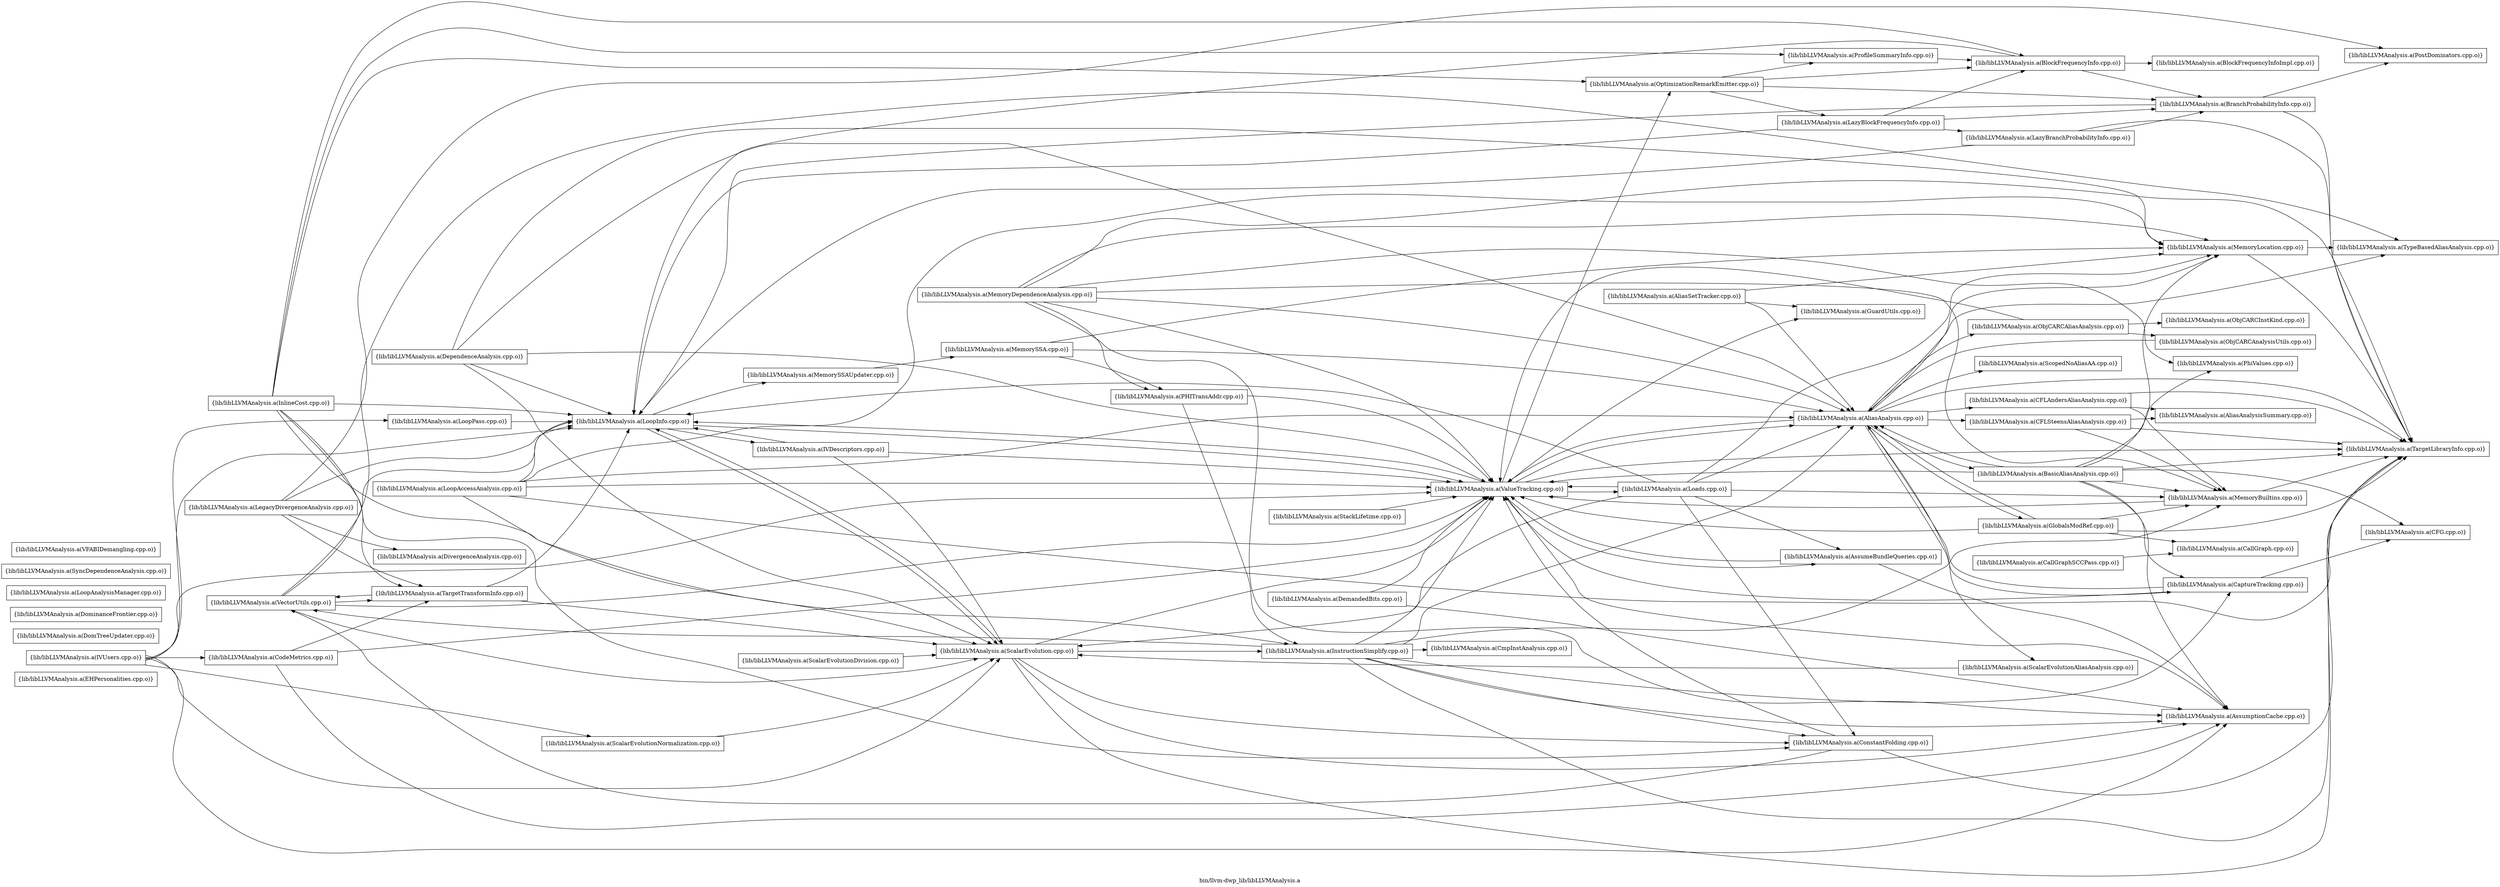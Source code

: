 digraph "bin/llvm-dwp_lib/libLLVMAnalysis.a" {
	label="bin/llvm-dwp_lib/libLLVMAnalysis.a";
	rankdir=LR;

	Node0x55f302697628 [shape=record,shape=box,group=0,label="{lib/libLLVMAnalysis.a(EHPersonalities.cpp.o)}"];
	Node0x55f3026906e8 [shape=record,shape=box,group=0,label="{lib/libLLVMAnalysis.a(VectorUtils.cpp.o)}"];
	Node0x55f3026906e8 -> Node0x55f302693758;
	Node0x55f3026906e8 -> Node0x55f30268aab8;
	Node0x55f3026906e8 -> Node0x55f302692768;
	Node0x55f3026906e8 -> Node0x55f302691a98;
	Node0x55f3026906e8 -> Node0x55f302690b98;
	Node0x55f302692768 [shape=record,shape=box,group=0,label="{lib/libLLVMAnalysis.a(TargetTransformInfo.cpp.o)}"];
	Node0x55f302692768 -> Node0x55f302693758;
	Node0x55f302692768 -> Node0x55f30268aab8;
	Node0x55f302692768 -> Node0x55f3026906e8;
	Node0x55f302690b98 [shape=record,shape=box,group=0,label="{lib/libLLVMAnalysis.a(ValueTracking.cpp.o)}"];
	Node0x55f302690b98 -> Node0x55f30269c308;
	Node0x55f302690b98 -> Node0x55f30268cef8;
	Node0x55f302690b98 -> Node0x55f302698988;
	Node0x55f302690b98 -> Node0x55f302695788;
	Node0x55f302690b98 -> Node0x55f302694338;
	Node0x55f302690b98 -> Node0x55f302693758;
	Node0x55f302690b98 -> Node0x55f30268d628;
	Node0x55f302690b98 -> Node0x55f3026929e8;
	Node0x55f30268a388 [shape=record,shape=box,group=0,label="{lib/libLLVMAnalysis.a(ProfileSummaryInfo.cpp.o)}"];
	Node0x55f30268a388 -> Node0x55f30269a288;
	Node0x55f30269c308 [shape=record,shape=box,group=0,label="{lib/libLLVMAnalysis.a(AliasAnalysis.cpp.o)}"];
	Node0x55f30269c308 -> Node0x55f302698668;
	Node0x55f30269c308 -> Node0x55f30269ac38;
	Node0x55f30269c308 -> Node0x55f30269cc18;
	Node0x55f30269c308 -> Node0x55f302699798;
	Node0x55f30269c308 -> Node0x55f3026978f8;
	Node0x55f30269c308 -> Node0x55f302694c48;
	Node0x55f30269c308 -> Node0x55f30269a1e8;
	Node0x55f30269c308 -> Node0x55f30268b238;
	Node0x55f30269c308 -> Node0x55f3026929e8;
	Node0x55f30269c308 -> Node0x55f302691a98;
	Node0x55f30269c308 -> Node0x55f302691868;
	Node0x55f30269c308 -> Node0x55f302690b98;
	Node0x55f302698de8 [shape=record,shape=box,group=0,label="{lib/libLLVMAnalysis.a(DomTreeUpdater.cpp.o)}"];
	Node0x55f302693758 [shape=record,shape=box,group=0,label="{lib/libLLVMAnalysis.a(LoopInfo.cpp.o)}"];
	Node0x55f302693758 -> Node0x55f302696408;
	Node0x55f302693758 -> Node0x55f302696638;
	Node0x55f302693758 -> Node0x55f30268aab8;
	Node0x55f302693758 -> Node0x55f302690b98;
	Node0x55f30268aab8 [shape=record,shape=box,group=0,label="{lib/libLLVMAnalysis.a(ScalarEvolution.cpp.o)}"];
	Node0x55f30268aab8 -> Node0x55f302698988;
	Node0x55f30268aab8 -> Node0x55f302699f18;
	Node0x55f30268aab8 -> Node0x55f30268f658;
	Node0x55f30268aab8 -> Node0x55f302693758;
	Node0x55f30268aab8 -> Node0x55f3026929e8;
	Node0x55f30268aab8 -> Node0x55f302690b98;
	Node0x55f302699f18 [shape=record,shape=box,group=0,label="{lib/libLLVMAnalysis.a(ConstantFolding.cpp.o)}"];
	Node0x55f302699f18 -> Node0x55f3026929e8;
	Node0x55f302699f18 -> Node0x55f302690b98;
	Node0x55f302699f18 -> Node0x55f3026906e8;
	Node0x55f30269a288 [shape=record,shape=box,group=0,label="{lib/libLLVMAnalysis.a(BlockFrequencyInfo.cpp.o)}"];
	Node0x55f30269a288 -> Node0x55f302699e78;
	Node0x55f30269a288 -> Node0x55f3026991f8;
	Node0x55f30269a288 -> Node0x55f302693758;
	Node0x55f3026991f8 [shape=record,shape=box,group=0,label="{lib/libLLVMAnalysis.a(BranchProbabilityInfo.cpp.o)}"];
	Node0x55f3026991f8 -> Node0x55f302693758;
	Node0x55f3026991f8 -> Node0x55f30268c408;
	Node0x55f3026991f8 -> Node0x55f3026929e8;
	Node0x55f30268d628 [shape=record,shape=box,group=0,label="{lib/libLLVMAnalysis.a(OptimizationRemarkEmitter.cpp.o)}"];
	Node0x55f30268d628 -> Node0x55f30269a288;
	Node0x55f30268d628 -> Node0x55f3026991f8;
	Node0x55f30268d628 -> Node0x55f302697588;
	Node0x55f30268d628 -> Node0x55f30268a388;
	Node0x55f302691a98 [shape=record,shape=box,group=0,label="{lib/libLLVMAnalysis.a(TypeBasedAliasAnalysis.cpp.o)}"];
	Node0x55f302697588 [shape=record,shape=box,group=0,label="{lib/libLLVMAnalysis.a(LazyBlockFrequencyInfo.cpp.o)}"];
	Node0x55f302697588 -> Node0x55f30269a288;
	Node0x55f302697588 -> Node0x55f3026991f8;
	Node0x55f302697588 -> Node0x55f302697bc8;
	Node0x55f302697588 -> Node0x55f302693758;
	Node0x55f3026929e8 [shape=record,shape=box,group=0,label="{lib/libLLVMAnalysis.a(TargetLibraryInfo.cpp.o)}"];
	Node0x55f302695aa8 [shape=record,shape=box,group=0,label="{lib/libLLVMAnalysis.a(LegacyDivergenceAnalysis.cpp.o)}"];
	Node0x55f302695aa8 -> Node0x55f3026962c8;
	Node0x55f302695aa8 -> Node0x55f302693758;
	Node0x55f302695aa8 -> Node0x55f30268c408;
	Node0x55f302695aa8 -> Node0x55f302692768;
	Node0x55f30269b8b8 [shape=record,shape=box,group=0,label="{lib/libLLVMAnalysis.a(CFG.cpp.o)}"];
	Node0x55f302699e78 [shape=record,shape=box,group=0,label="{lib/libLLVMAnalysis.a(BlockFrequencyInfoImpl.cpp.o)}"];
	Node0x55f302698668 [shape=record,shape=box,group=0,label="{lib/libLLVMAnalysis.a(BasicAliasAnalysis.cpp.o)}"];
	Node0x55f302698668 -> Node0x55f30269c308;
	Node0x55f302698668 -> Node0x55f302698988;
	Node0x55f302698668 -> Node0x55f30269b8b8;
	Node0x55f302698668 -> Node0x55f302699798;
	Node0x55f302698668 -> Node0x55f3026953c8;
	Node0x55f302698668 -> Node0x55f302694c48;
	Node0x55f302698668 -> Node0x55f30268bc88;
	Node0x55f302698668 -> Node0x55f3026929e8;
	Node0x55f302698668 -> Node0x55f302690b98;
	Node0x55f302696b38 [shape=record,shape=box,group=0,label="{lib/libLLVMAnalysis.a(DominanceFrontier.cpp.o)}"];
	Node0x55f3026978f8 [shape=record,shape=box,group=0,label="{lib/libLLVMAnalysis.a(GlobalsModRef.cpp.o)}"];
	Node0x55f3026978f8 -> Node0x55f30269c308;
	Node0x55f3026978f8 -> Node0x55f30269c268;
	Node0x55f3026978f8 -> Node0x55f3026953c8;
	Node0x55f3026978f8 -> Node0x55f3026929e8;
	Node0x55f3026978f8 -> Node0x55f302690b98;
	Node0x55f30268e168 [shape=record,shape=box,group=0,label="{lib/libLLVMAnalysis.a(IVUsers.cpp.o)}"];
	Node0x55f30268e168 -> Node0x55f302698988;
	Node0x55f30268e168 -> Node0x55f3026902d8;
	Node0x55f30268e168 -> Node0x55f302693758;
	Node0x55f30268e168 -> Node0x55f302692f88;
	Node0x55f30268e168 -> Node0x55f30268aab8;
	Node0x55f30268e168 -> Node0x55f302689528;
	Node0x55f30268e168 -> Node0x55f302690b98;
	Node0x55f302695418 [shape=record,shape=box,group=0,label="{lib/libLLVMAnalysis.a(MemoryDependenceAnalysis.cpp.o)}"];
	Node0x55f302695418 -> Node0x55f30269c308;
	Node0x55f302695418 -> Node0x55f302698988;
	Node0x55f302695418 -> Node0x55f3026953c8;
	Node0x55f302695418 -> Node0x55f302694c48;
	Node0x55f302695418 -> Node0x55f30268dc68;
	Node0x55f302695418 -> Node0x55f30268bc88;
	Node0x55f302695418 -> Node0x55f3026929e8;
	Node0x55f302695418 -> Node0x55f302690b98;
	Node0x55f30268b238 [shape=record,shape=box,group=0,label="{lib/libLLVMAnalysis.a(ScalarEvolutionAliasAnalysis.cpp.o)}"];
	Node0x55f30268b238 -> Node0x55f30268aab8;
	Node0x55f302694338 [shape=record,shape=box,group=0,label="{lib/libLLVMAnalysis.a(Loads.cpp.o)}"];
	Node0x55f302694338 -> Node0x55f30269c308;
	Node0x55f302694338 -> Node0x55f30268cef8;
	Node0x55f302694338 -> Node0x55f302699f18;
	Node0x55f302694338 -> Node0x55f302693758;
	Node0x55f302694338 -> Node0x55f3026953c8;
	Node0x55f302694338 -> Node0x55f302694c48;
	Node0x55f302694338 -> Node0x55f30268aab8;
	Node0x55f302694338 -> Node0x55f302690b98;
	Node0x55f302694c48 [shape=record,shape=box,group=0,label="{lib/libLLVMAnalysis.a(MemoryLocation.cpp.o)}"];
	Node0x55f302694c48 -> Node0x55f3026929e8;
	Node0x55f302694c48 -> Node0x55f302691a98;
	Node0x55f30269ac38 [shape=record,shape=box,group=0,label="{lib/libLLVMAnalysis.a(CFLAndersAliasAnalysis.cpp.o)}"];
	Node0x55f30269ac38 -> Node0x55f30269a648;
	Node0x55f30269ac38 -> Node0x55f3026953c8;
	Node0x55f30269ac38 -> Node0x55f3026929e8;
	Node0x55f30269cc18 [shape=record,shape=box,group=0,label="{lib/libLLVMAnalysis.a(CFLSteensAliasAnalysis.cpp.o)}"];
	Node0x55f30269cc18 -> Node0x55f30269a648;
	Node0x55f30269cc18 -> Node0x55f3026953c8;
	Node0x55f30269cc18 -> Node0x55f3026929e8;
	Node0x55f302699338 [shape=record,shape=box,group=0,label="{lib/libLLVMAnalysis.a(CallGraphSCCPass.cpp.o)}"];
	Node0x55f302699338 -> Node0x55f30269c268;
	Node0x55f302691868 [shape=record,shape=box,group=0,label="{lib/libLLVMAnalysis.a(ScopedNoAliasAA.cpp.o)}"];
	Node0x55f30268f658 [shape=record,shape=box,group=0,label="{lib/libLLVMAnalysis.a(InstructionSimplify.cpp.o)}"];
	Node0x55f30268f658 -> Node0x55f30269c308;
	Node0x55f30268f658 -> Node0x55f302698988;
	Node0x55f30268f658 -> Node0x55f302699798;
	Node0x55f30268f658 -> Node0x55f302699f18;
	Node0x55f30268f658 -> Node0x55f302696e08;
	Node0x55f30268f658 -> Node0x55f3026953c8;
	Node0x55f30268f658 -> Node0x55f3026929e8;
	Node0x55f30268f658 -> Node0x55f302690b98;
	Node0x55f30268f658 -> Node0x55f3026906e8;
	Node0x55f302698988 [shape=record,shape=box,group=0,label="{lib/libLLVMAnalysis.a(AssumptionCache.cpp.o)}"];
	Node0x55f302697218 [shape=record,shape=box,group=0,label="{lib/libLLVMAnalysis.a(MemorySSA.cpp.o)}"];
	Node0x55f302697218 -> Node0x55f30269c308;
	Node0x55f302697218 -> Node0x55f302694c48;
	Node0x55f302697218 -> Node0x55f30268dc68;
	Node0x55f302696638 [shape=record,shape=box,group=0,label="{lib/libLLVMAnalysis.a(MemorySSAUpdater.cpp.o)}"];
	Node0x55f302696638 -> Node0x55f302697218;
	Node0x55f30268cea8 [shape=record,shape=box,group=0,label="{lib/libLLVMAnalysis.a(ObjCARCInstKind.cpp.o)}"];
	Node0x55f30268fc48 [shape=record,shape=box,group=0,label="{lib/libLLVMAnalysis.a(InlineCost.cpp.o)}"];
	Node0x55f30268fc48 -> Node0x55f30269a288;
	Node0x55f30268fc48 -> Node0x55f302699f18;
	Node0x55f30268fc48 -> Node0x55f30268f658;
	Node0x55f30268fc48 -> Node0x55f302693758;
	Node0x55f30268fc48 -> Node0x55f30268d628;
	Node0x55f30268fc48 -> Node0x55f30268a388;
	Node0x55f30268fc48 -> Node0x55f302692768;
	Node0x55f302694108 [shape=record,shape=box,group=0,label="{lib/libLLVMAnalysis.a(StackLifetime.cpp.o)}"];
	Node0x55f302694108 -> Node0x55f302690b98;
	Node0x55f302697e98 [shape=record,shape=box,group=0,label="{lib/libLLVMAnalysis.a(DemandedBits.cpp.o)}"];
	Node0x55f302697e98 -> Node0x55f302698988;
	Node0x55f302697e98 -> Node0x55f302690b98;
	Node0x55f302694798 [shape=record,shape=box,group=0,label="{lib/libLLVMAnalysis.a(LoopAccessAnalysis.cpp.o)}"];
	Node0x55f302694798 -> Node0x55f30269c308;
	Node0x55f302694798 -> Node0x55f302693758;
	Node0x55f302694798 -> Node0x55f302694c48;
	Node0x55f302694798 -> Node0x55f30268aab8;
	Node0x55f302694798 -> Node0x55f3026929e8;
	Node0x55f302694798 -> Node0x55f302690b98;
	Node0x55f302692f88 [shape=record,shape=box,group=0,label="{lib/libLLVMAnalysis.a(LoopPass.cpp.o)}"];
	Node0x55f302692f88 -> Node0x55f302693758;
	Node0x55f302689528 [shape=record,shape=box,group=0,label="{lib/libLLVMAnalysis.a(ScalarEvolutionNormalization.cpp.o)}"];
	Node0x55f302689528 -> Node0x55f30268aab8;
	Node0x55f3026953c8 [shape=record,shape=box,group=0,label="{lib/libLLVMAnalysis.a(MemoryBuiltins.cpp.o)}"];
	Node0x55f3026953c8 -> Node0x55f3026929e8;
	Node0x55f3026953c8 -> Node0x55f302690b98;
	Node0x55f30268c408 [shape=record,shape=box,group=0,label="{lib/libLLVMAnalysis.a(PostDominators.cpp.o)}"];
	Node0x55f302696408 [shape=record,shape=box,group=0,label="{lib/libLLVMAnalysis.a(IVDescriptors.cpp.o)}"];
	Node0x55f302696408 -> Node0x55f302693758;
	Node0x55f302696408 -> Node0x55f30268aab8;
	Node0x55f302696408 -> Node0x55f302690b98;
	Node0x55f30269c268 [shape=record,shape=box,group=0,label="{lib/libLLVMAnalysis.a(CallGraph.cpp.o)}"];
	Node0x55f302699798 [shape=record,shape=box,group=0,label="{lib/libLLVMAnalysis.a(CaptureTracking.cpp.o)}"];
	Node0x55f302699798 -> Node0x55f30269c308;
	Node0x55f302699798 -> Node0x55f30269b8b8;
	Node0x55f302699798 -> Node0x55f302690b98;
	Node0x55f30268cef8 [shape=record,shape=box,group=0,label="{lib/libLLVMAnalysis.a(AssumeBundleQueries.cpp.o)}"];
	Node0x55f30268cef8 -> Node0x55f302698988;
	Node0x55f30268cef8 -> Node0x55f302690b98;
	Node0x55f3026987a8 [shape=record,shape=box,group=0,label="{lib/libLLVMAnalysis.a(DependenceAnalysis.cpp.o)}"];
	Node0x55f3026987a8 -> Node0x55f30269c308;
	Node0x55f3026987a8 -> Node0x55f302693758;
	Node0x55f3026987a8 -> Node0x55f302694c48;
	Node0x55f3026987a8 -> Node0x55f30268aab8;
	Node0x55f3026987a8 -> Node0x55f302690b98;
	Node0x55f302695788 [shape=record,shape=box,group=0,label="{lib/libLLVMAnalysis.a(GuardUtils.cpp.o)}"];
	Node0x55f30269a1e8 [shape=record,shape=box,group=0,label="{lib/libLLVMAnalysis.a(ObjCARCAliasAnalysis.cpp.o)}"];
	Node0x55f30269a1e8 -> Node0x55f30269a508;
	Node0x55f30269a1e8 -> Node0x55f30268cea8;
	Node0x55f30269a1e8 -> Node0x55f302690b98;
	Node0x55f30268bc88 [shape=record,shape=box,group=0,label="{lib/libLLVMAnalysis.a(PhiValues.cpp.o)}"];
	Node0x55f30269a648 [shape=record,shape=box,group=0,label="{lib/libLLVMAnalysis.a(AliasAnalysisSummary.cpp.o)}"];
	Node0x55f3026902d8 [shape=record,shape=box,group=0,label="{lib/libLLVMAnalysis.a(CodeMetrics.cpp.o)}"];
	Node0x55f3026902d8 -> Node0x55f302698988;
	Node0x55f3026902d8 -> Node0x55f302692768;
	Node0x55f3026902d8 -> Node0x55f302690b98;
	Node0x55f302696e08 [shape=record,shape=box,group=0,label="{lib/libLLVMAnalysis.a(CmpInstAnalysis.cpp.o)}"];
	Node0x55f302697bc8 [shape=record,shape=box,group=0,label="{lib/libLLVMAnalysis.a(LazyBranchProbabilityInfo.cpp.o)}"];
	Node0x55f302697bc8 -> Node0x55f3026991f8;
	Node0x55f302697bc8 -> Node0x55f302693758;
	Node0x55f302697bc8 -> Node0x55f3026929e8;
	Node0x55f3026962c8 [shape=record,shape=box,group=0,label="{lib/libLLVMAnalysis.a(DivergenceAnalysis.cpp.o)}"];
	Node0x55f30269be58 [shape=record,shape=box,group=0,label="{lib/libLLVMAnalysis.a(AliasSetTracker.cpp.o)}"];
	Node0x55f30269be58 -> Node0x55f30269c308;
	Node0x55f30269be58 -> Node0x55f302695788;
	Node0x55f30269be58 -> Node0x55f302694c48;
	Node0x55f30269c628 [shape=record,shape=box,group=0,label="{lib/libLLVMAnalysis.a(LoopAnalysisManager.cpp.o)}"];
	Node0x55f30268dc68 [shape=record,shape=box,group=0,label="{lib/libLLVMAnalysis.a(PHITransAddr.cpp.o)}"];
	Node0x55f30268dc68 -> Node0x55f30268f658;
	Node0x55f30268dc68 -> Node0x55f302690b98;
	Node0x55f30269a508 [shape=record,shape=box,group=0,label="{lib/libLLVMAnalysis.a(ObjCARCAnalysisUtils.cpp.o)}"];
	Node0x55f30269a508 -> Node0x55f30269c308;
	Node0x55f302688df8 [shape=record,shape=box,group=0,label="{lib/libLLVMAnalysis.a(ScalarEvolutionDivision.cpp.o)}"];
	Node0x55f302688df8 -> Node0x55f30268aab8;
	Node0x55f302692f38 [shape=record,shape=box,group=0,label="{lib/libLLVMAnalysis.a(SyncDependenceAnalysis.cpp.o)}"];
	Node0x55f3026903c8 [shape=record,shape=box,group=0,label="{lib/libLLVMAnalysis.a(VFABIDemangling.cpp.o)}"];
}
